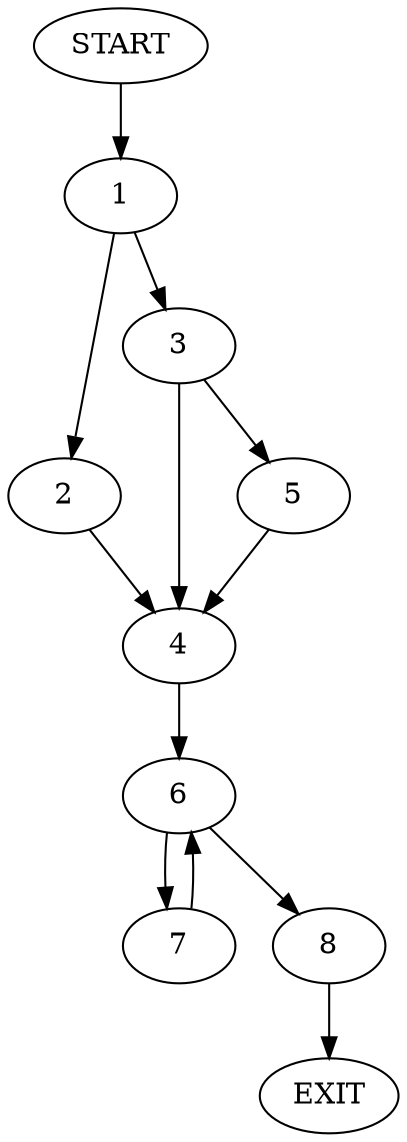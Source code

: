 digraph {
0 [label="START"]
9 [label="EXIT"]
0 -> 1
1 -> 2
1 -> 3
2 -> 4
3 -> 5
3 -> 4
4 -> 6
5 -> 4
6 -> 7
6 -> 8
7 -> 6
8 -> 9
}
